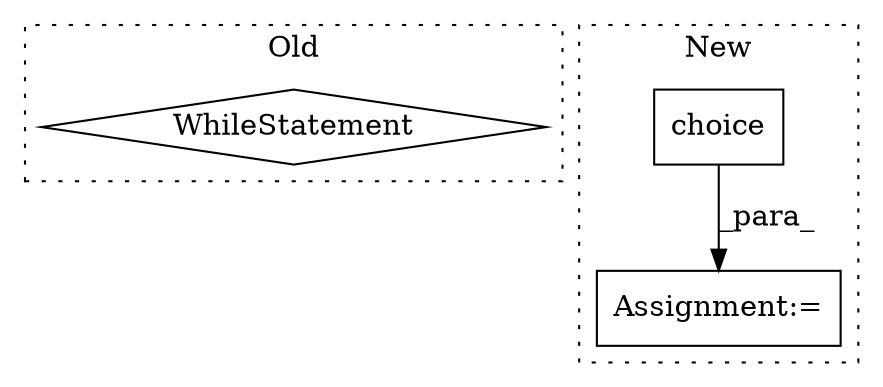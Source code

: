 digraph G {
subgraph cluster0 {
1 [label="WhileStatement" a="61" s="1646,1657" l="7,2" shape="diamond"];
label = "Old";
style="dotted";
}
subgraph cluster1 {
2 [label="choice" a="32" s="1696,1711" l="7,1" shape="box"];
3 [label="Assignment:=" a="7" s="1718,1799" l="53,2" shape="box"];
label = "New";
style="dotted";
}
2 -> 3 [label="_para_"];
}